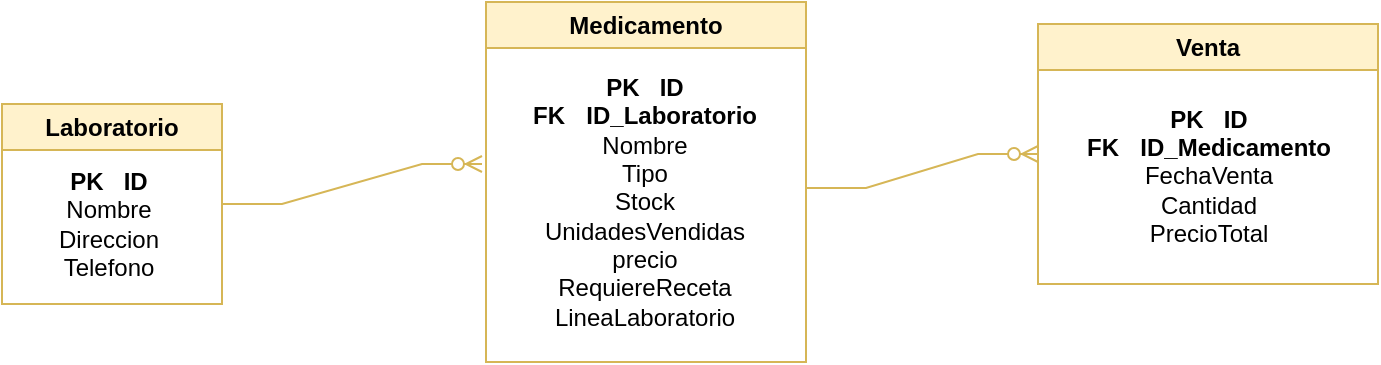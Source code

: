 <mxfile version="26.0.16">
  <diagram name="Página-1" id="_I6uab1jy10L5X4GfNsR">
    <mxGraphModel dx="516" dy="1420" grid="1" gridSize="10" guides="1" tooltips="1" connect="1" arrows="1" fold="1" page="1" pageScale="1" pageWidth="827" pageHeight="1169" math="0" shadow="0">
      <root>
        <mxCell id="0" />
        <mxCell id="1" parent="0" />
        <mxCell id="NNKL1YSeR9x9C77XLFQb-1" value="Medicamento" style="swimlane;whiteSpace=wrap;html=1;fillColor=#fff2cc;strokeColor=#d6b656;" vertex="1" parent="1">
          <mxGeometry x="312" y="-11" width="160" height="180" as="geometry" />
        </mxCell>
        <mxCell id="NNKL1YSeR9x9C77XLFQb-2" value="&lt;b&gt;PK&lt;span style=&quot;white-space: pre;&quot;&gt;&#x9;&lt;/span&gt;ID&lt;/b&gt;&lt;div&gt;&lt;b&gt;FK&lt;span style=&quot;white-space: pre;&quot;&gt;&#x9;&lt;/span&gt;ID_Laboratorio&lt;/b&gt;&lt;/div&gt;&lt;div&gt;Nombre&lt;/div&gt;&lt;div&gt;Tipo&lt;/div&gt;&lt;div&gt;Stock&lt;/div&gt;&lt;div&gt;UnidadesVendidas&lt;/div&gt;&lt;div&gt;precio&lt;/div&gt;&lt;div&gt;RequiereReceta&lt;/div&gt;&lt;div&gt;LineaLaboratorio&lt;/div&gt;" style="text;html=1;align=center;verticalAlign=middle;resizable=0;points=[];autosize=1;strokeColor=none;fillColor=none;" vertex="1" parent="NNKL1YSeR9x9C77XLFQb-1">
          <mxGeometry x="9" y="30" width="140" height="140" as="geometry" />
        </mxCell>
        <mxCell id="NNKL1YSeR9x9C77XLFQb-3" value="Venta" style="swimlane;whiteSpace=wrap;html=1;fillColor=#fff2cc;strokeColor=#d6b656;" vertex="1" parent="1">
          <mxGeometry x="588" width="170" height="130" as="geometry" />
        </mxCell>
        <mxCell id="NNKL1YSeR9x9C77XLFQb-4" value="&lt;b&gt;PK&lt;span style=&quot;white-space: pre;&quot;&gt;&#x9;&lt;/span&gt;ID&lt;/b&gt;&lt;div&gt;&lt;b&gt;FK&lt;span style=&quot;white-space: pre;&quot;&gt;&#x9;&lt;/span&gt;ID_Medicamento&lt;/b&gt;&lt;/div&gt;&lt;div&gt;FechaVenta&lt;/div&gt;&lt;div&gt;Cantidad&lt;/div&gt;&lt;div&gt;PrecioTotal&lt;/div&gt;" style="text;html=1;align=center;verticalAlign=middle;resizable=0;points=[];autosize=1;strokeColor=none;fillColor=none;" vertex="1" parent="NNKL1YSeR9x9C77XLFQb-3">
          <mxGeometry x="10" y="31" width="150" height="90" as="geometry" />
        </mxCell>
        <mxCell id="NNKL1YSeR9x9C77XLFQb-5" value="Laboratorio" style="swimlane;whiteSpace=wrap;html=1;fillColor=#fff2cc;strokeColor=#d6b656;" vertex="1" parent="1">
          <mxGeometry x="70" y="40" width="110" height="100" as="geometry" />
        </mxCell>
        <mxCell id="NNKL1YSeR9x9C77XLFQb-6" value="&lt;b&gt;PK&lt;span style=&quot;white-space: pre;&quot;&gt;&#x9;&lt;/span&gt;ID&lt;/b&gt;&lt;div&gt;Nombre&lt;/div&gt;&lt;div&gt;Direccion&lt;/div&gt;&lt;div&gt;Telefono&lt;/div&gt;" style="text;html=1;align=center;verticalAlign=middle;resizable=0;points=[];autosize=1;strokeColor=none;fillColor=none;" vertex="1" parent="NNKL1YSeR9x9C77XLFQb-5">
          <mxGeometry x="18" y="25" width="70" height="70" as="geometry" />
        </mxCell>
        <mxCell id="NNKL1YSeR9x9C77XLFQb-9" value="" style="edgeStyle=entityRelationEdgeStyle;fontSize=12;html=1;endArrow=ERzeroToMany;endFill=1;rounded=0;exitX=1;exitY=0.5;exitDx=0;exitDy=0;fillColor=#fff2cc;strokeColor=#d6b656;" edge="1" parent="NNKL1YSeR9x9C77XLFQb-5" source="NNKL1YSeR9x9C77XLFQb-5">
          <mxGeometry width="100" height="100" relative="1" as="geometry">
            <mxPoint x="-17" y="-56.421" as="sourcePoint" />
            <mxPoint x="240" y="30" as="targetPoint" />
          </mxGeometry>
        </mxCell>
        <mxCell id="NNKL1YSeR9x9C77XLFQb-10" value="" style="edgeStyle=entityRelationEdgeStyle;fontSize=12;html=1;endArrow=ERzeroToMany;endFill=1;rounded=0;entryX=0;entryY=0.5;entryDx=0;entryDy=0;fillColor=#fff2cc;strokeColor=#d6b656;" edge="1" parent="1">
          <mxGeometry width="100" height="100" relative="1" as="geometry">
            <mxPoint x="472" y="82" as="sourcePoint" />
            <mxPoint x="588" y="65" as="targetPoint" />
          </mxGeometry>
        </mxCell>
      </root>
    </mxGraphModel>
  </diagram>
</mxfile>
